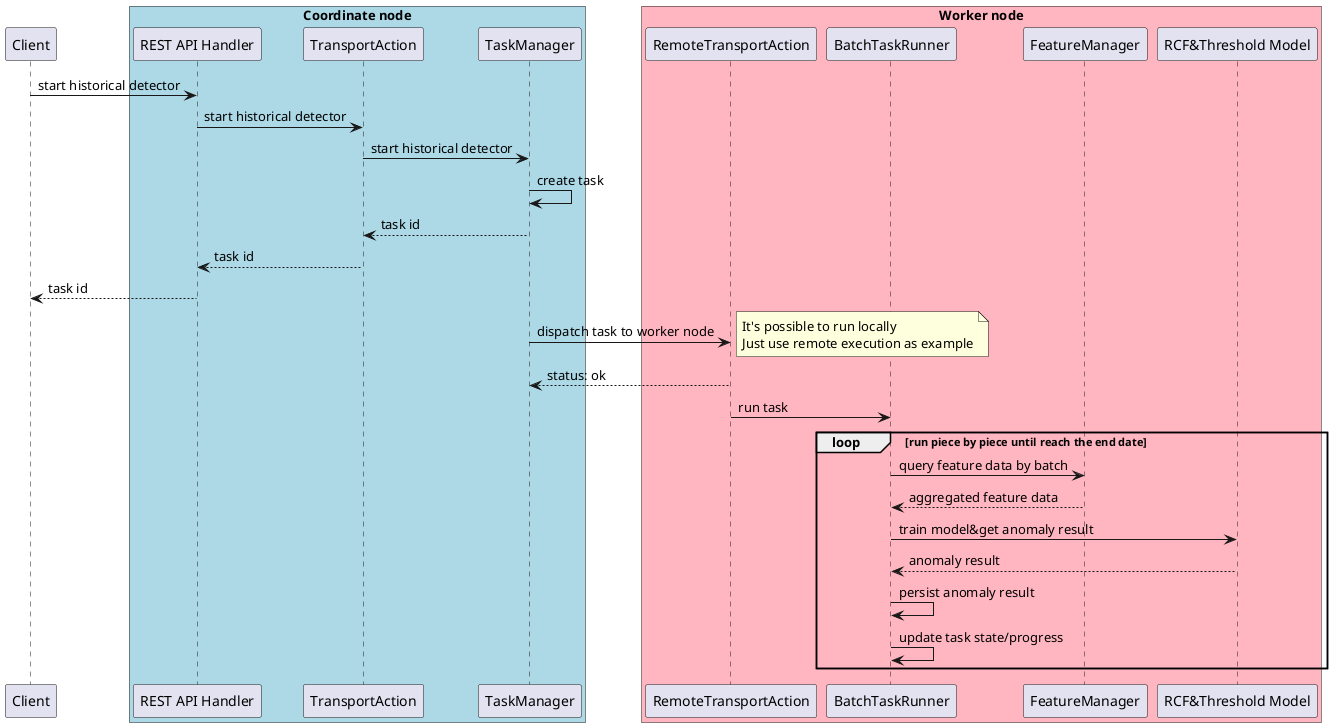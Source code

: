 @startuml
'participant User #LightGreen
'autonumber

'this line can make sure the Client always show as first entity
participant Client

box "Coordinate node" #LightBlue
	participant "REST API Handler"
	participant "TransportAction"
	participant "TaskManager"
end box

box "Worker node" #LightPink
	participant "RemoteTransportAction"
	participant "BatchTaskRunner"
	participant "FeatureManager"
	participant "RCF&Threshold Model"
end box

Client -> "REST API Handler": start historical detector
"REST API Handler" -> "TransportAction": start historical detector
"TransportAction" -> "TaskManager": start historical detector
"TaskManager" -> "TaskManager": create task
"TaskManager" --> "TransportAction": task id
"TransportAction" --> "REST API Handler": task id
"REST API Handler" --> Client: task id

"TaskManager" -> "RemoteTransportAction": dispatch task to worker node
note right
 It's possible to run locally
 Just use remote execution as example
end note
"RemoteTransportAction" --> "TaskManager": status: ok
"RemoteTransportAction" -> "BatchTaskRunner": run task

loop run piece by piece until reach the end date
    "BatchTaskRunner" -> "FeatureManager": query feature data by batch
    "FeatureManager" --> "BatchTaskRunner": aggregated feature data
    "BatchTaskRunner" -> "RCF&Threshold Model": train model&get anomaly result
    "RCF&Threshold Model" --> "BatchTaskRunner": anomaly result
    "BatchTaskRunner" -> "BatchTaskRunner": persist anomaly result
    "BatchTaskRunner" -> "BatchTaskRunner": update task state/progress
end
@enduml
